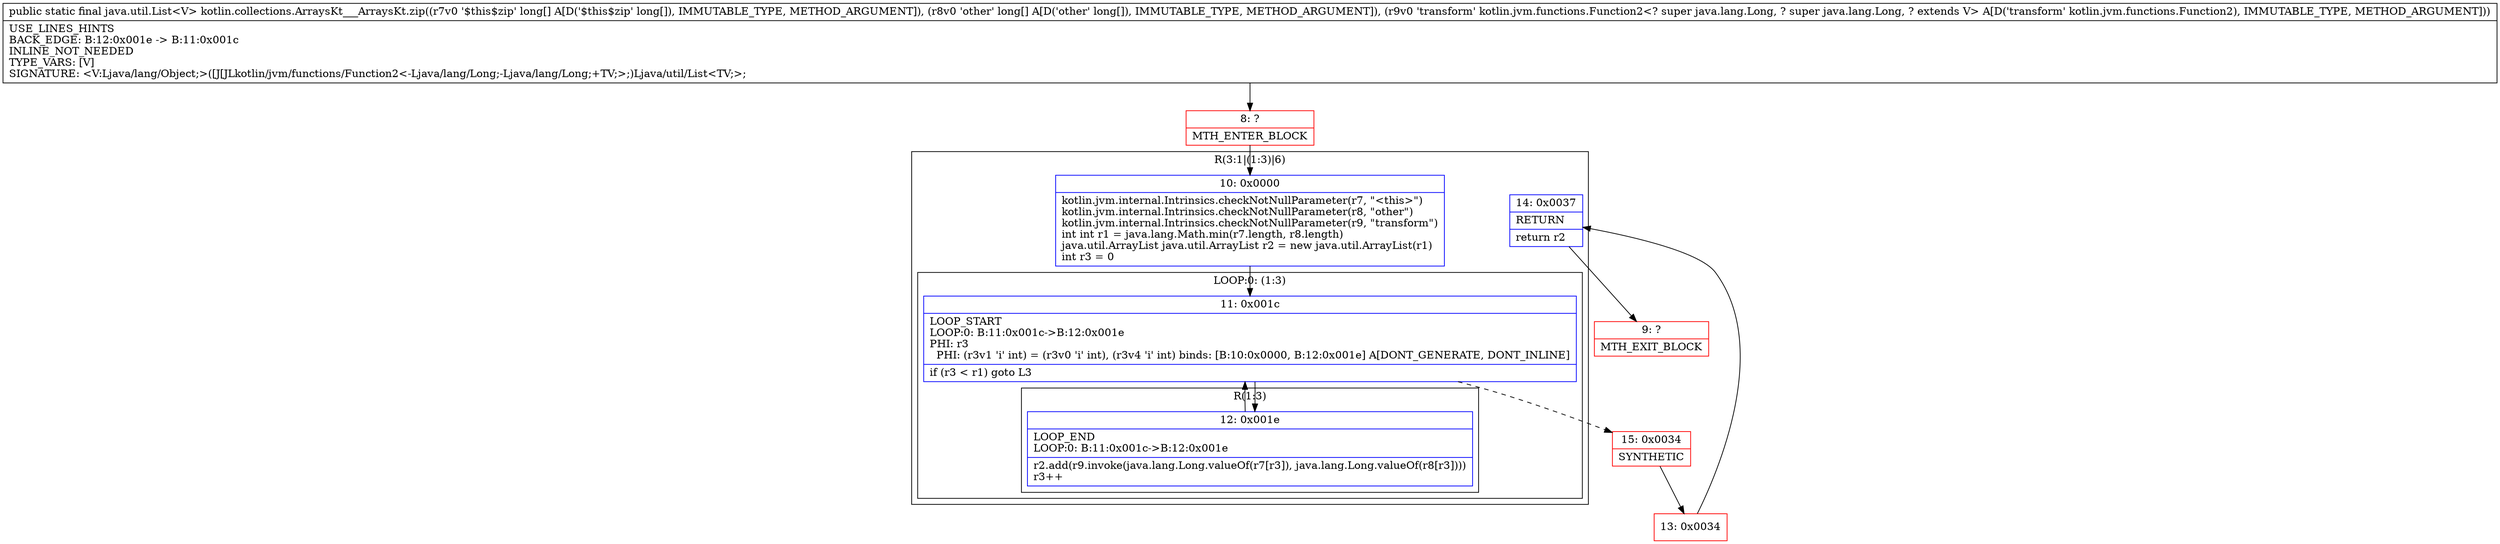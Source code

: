 digraph "CFG forkotlin.collections.ArraysKt___ArraysKt.zip([J[JLkotlin\/jvm\/functions\/Function2;)Ljava\/util\/List;" {
subgraph cluster_Region_1234718145 {
label = "R(3:1|(1:3)|6)";
node [shape=record,color=blue];
Node_10 [shape=record,label="{10\:\ 0x0000|kotlin.jvm.internal.Intrinsics.checkNotNullParameter(r7, \"\<this\>\")\lkotlin.jvm.internal.Intrinsics.checkNotNullParameter(r8, \"other\")\lkotlin.jvm.internal.Intrinsics.checkNotNullParameter(r9, \"transform\")\lint int r1 = java.lang.Math.min(r7.length, r8.length)\ljava.util.ArrayList java.util.ArrayList r2 = new java.util.ArrayList(r1)\lint r3 = 0\l}"];
subgraph cluster_LoopRegion_155644249 {
label = "LOOP:0: (1:3)";
node [shape=record,color=blue];
Node_11 [shape=record,label="{11\:\ 0x001c|LOOP_START\lLOOP:0: B:11:0x001c\-\>B:12:0x001e\lPHI: r3 \l  PHI: (r3v1 'i' int) = (r3v0 'i' int), (r3v4 'i' int) binds: [B:10:0x0000, B:12:0x001e] A[DONT_GENERATE, DONT_INLINE]\l|if (r3 \< r1) goto L3\l}"];
subgraph cluster_Region_465657647 {
label = "R(1:3)";
node [shape=record,color=blue];
Node_12 [shape=record,label="{12\:\ 0x001e|LOOP_END\lLOOP:0: B:11:0x001c\-\>B:12:0x001e\l|r2.add(r9.invoke(java.lang.Long.valueOf(r7[r3]), java.lang.Long.valueOf(r8[r3])))\lr3++\l}"];
}
}
Node_14 [shape=record,label="{14\:\ 0x0037|RETURN\l|return r2\l}"];
}
Node_8 [shape=record,color=red,label="{8\:\ ?|MTH_ENTER_BLOCK\l}"];
Node_15 [shape=record,color=red,label="{15\:\ 0x0034|SYNTHETIC\l}"];
Node_13 [shape=record,color=red,label="{13\:\ 0x0034}"];
Node_9 [shape=record,color=red,label="{9\:\ ?|MTH_EXIT_BLOCK\l}"];
MethodNode[shape=record,label="{public static final java.util.List\<V\> kotlin.collections.ArraysKt___ArraysKt.zip((r7v0 '$this$zip' long[] A[D('$this$zip' long[]), IMMUTABLE_TYPE, METHOD_ARGUMENT]), (r8v0 'other' long[] A[D('other' long[]), IMMUTABLE_TYPE, METHOD_ARGUMENT]), (r9v0 'transform' kotlin.jvm.functions.Function2\<? super java.lang.Long, ? super java.lang.Long, ? extends V\> A[D('transform' kotlin.jvm.functions.Function2), IMMUTABLE_TYPE, METHOD_ARGUMENT]))  | USE_LINES_HINTS\lBACK_EDGE: B:12:0x001e \-\> B:11:0x001c\lINLINE_NOT_NEEDED\lTYPE_VARS: [V]\lSIGNATURE: \<V:Ljava\/lang\/Object;\>([J[JLkotlin\/jvm\/functions\/Function2\<\-Ljava\/lang\/Long;\-Ljava\/lang\/Long;+TV;\>;)Ljava\/util\/List\<TV;\>;\l}"];
MethodNode -> Node_8;Node_10 -> Node_11;
Node_11 -> Node_12;
Node_11 -> Node_15[style=dashed];
Node_12 -> Node_11;
Node_14 -> Node_9;
Node_8 -> Node_10;
Node_15 -> Node_13;
Node_13 -> Node_14;
}

